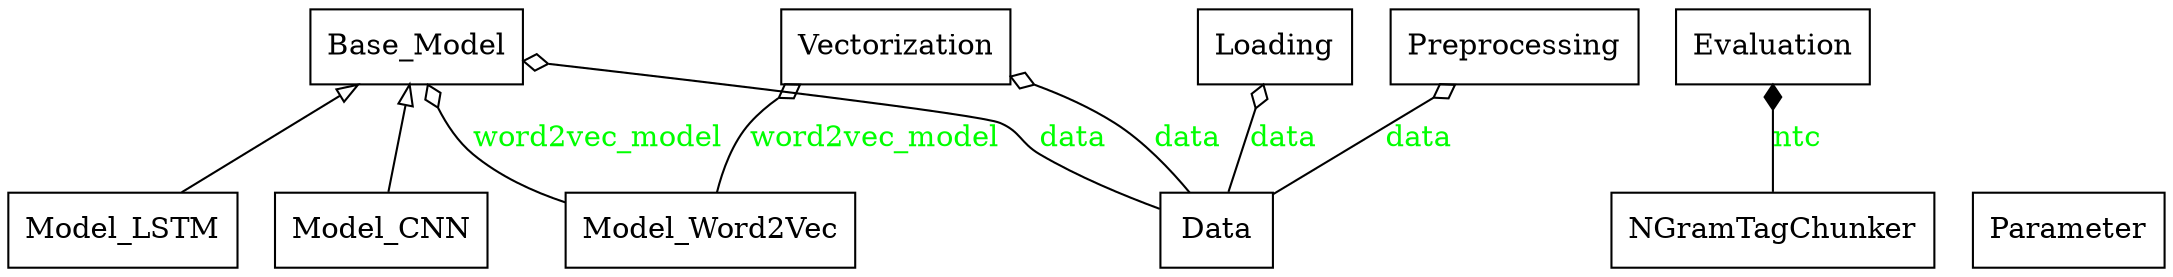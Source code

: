 digraph "classes" {
rankdir=BT
charset="utf-8"
"nerc.base.Base_Model" [color="black", fontcolor="black", label=<Base_Model>, shape="record", style="solid"];
"nerc.data.Data" [color="black", fontcolor="black", label=<Data>, shape="record", style="solid"];
"nerc.evaluation.Evaluation" [color="black", fontcolor="black", label=<Evaluation>, shape="record", style="solid"];
"nerc.loading.Loading" [color="black", fontcolor="black", label=<Loading>, shape="record", style="solid"];
"nerc.cnn.Model_CNN" [color="black", fontcolor="black", label=<Model_CNN>, shape="record", style="solid"];
"nerc.lstm.Model_LSTM" [color="black", fontcolor="black", label=<Model_LSTM>, shape="record", style="solid"];
"nerc.word2vec.Model_Word2Vec" [color="black", fontcolor="black", label=<Model_Word2Vec>, shape="record", style="solid"];
"nerc.tagChunker.NGramTagChunker" [color="black", fontcolor="black", label=<NGramTagChunker>, shape="record", style="solid"];
"nerc.parameters.Parameter" [color="black", fontcolor="black", label=<Parameter>, shape="record", style="solid"];
"nerc.preprocessing.Preprocessing" [color="black", fontcolor="black", label=<Preprocessing>, shape="record", style="solid"];
"nerc.vectorization.Vectorization" [color="black", fontcolor="black", label=<Vectorization>, shape="record", style="solid"];
"nerc.cnn.Model_CNN" -> "nerc.base.Base_Model" [arrowhead="empty", arrowtail="none"];
"nerc.lstm.Model_LSTM" -> "nerc.base.Base_Model" [arrowhead="empty", arrowtail="none"];
"nerc.tagChunker.NGramTagChunker" -> "nerc.evaluation.Evaluation" [arrowhead="diamond", arrowtail="none", fontcolor="green", label="ntc", style="solid"];
"nerc.data.Data" -> "nerc.base.Base_Model" [arrowhead="odiamond", arrowtail="none", fontcolor="green", label="data", style="solid"];
"nerc.data.Data" -> "nerc.loading.Loading" [arrowhead="odiamond", arrowtail="none", fontcolor="green", label="data", style="solid"];
"nerc.data.Data" -> "nerc.preprocessing.Preprocessing" [arrowhead="odiamond", arrowtail="none", fontcolor="green", label="data", style="solid"];
"nerc.data.Data" -> "nerc.vectorization.Vectorization" [arrowhead="odiamond", arrowtail="none", fontcolor="green", label="data", style="solid"];
"nerc.word2vec.Model_Word2Vec" -> "nerc.base.Base_Model" [arrowhead="odiamond", arrowtail="none", fontcolor="green", label="word2vec_model", style="solid"];
"nerc.word2vec.Model_Word2Vec" -> "nerc.vectorization.Vectorization" [arrowhead="odiamond", arrowtail="none", fontcolor="green", label="word2vec_model", style="solid"];
}

